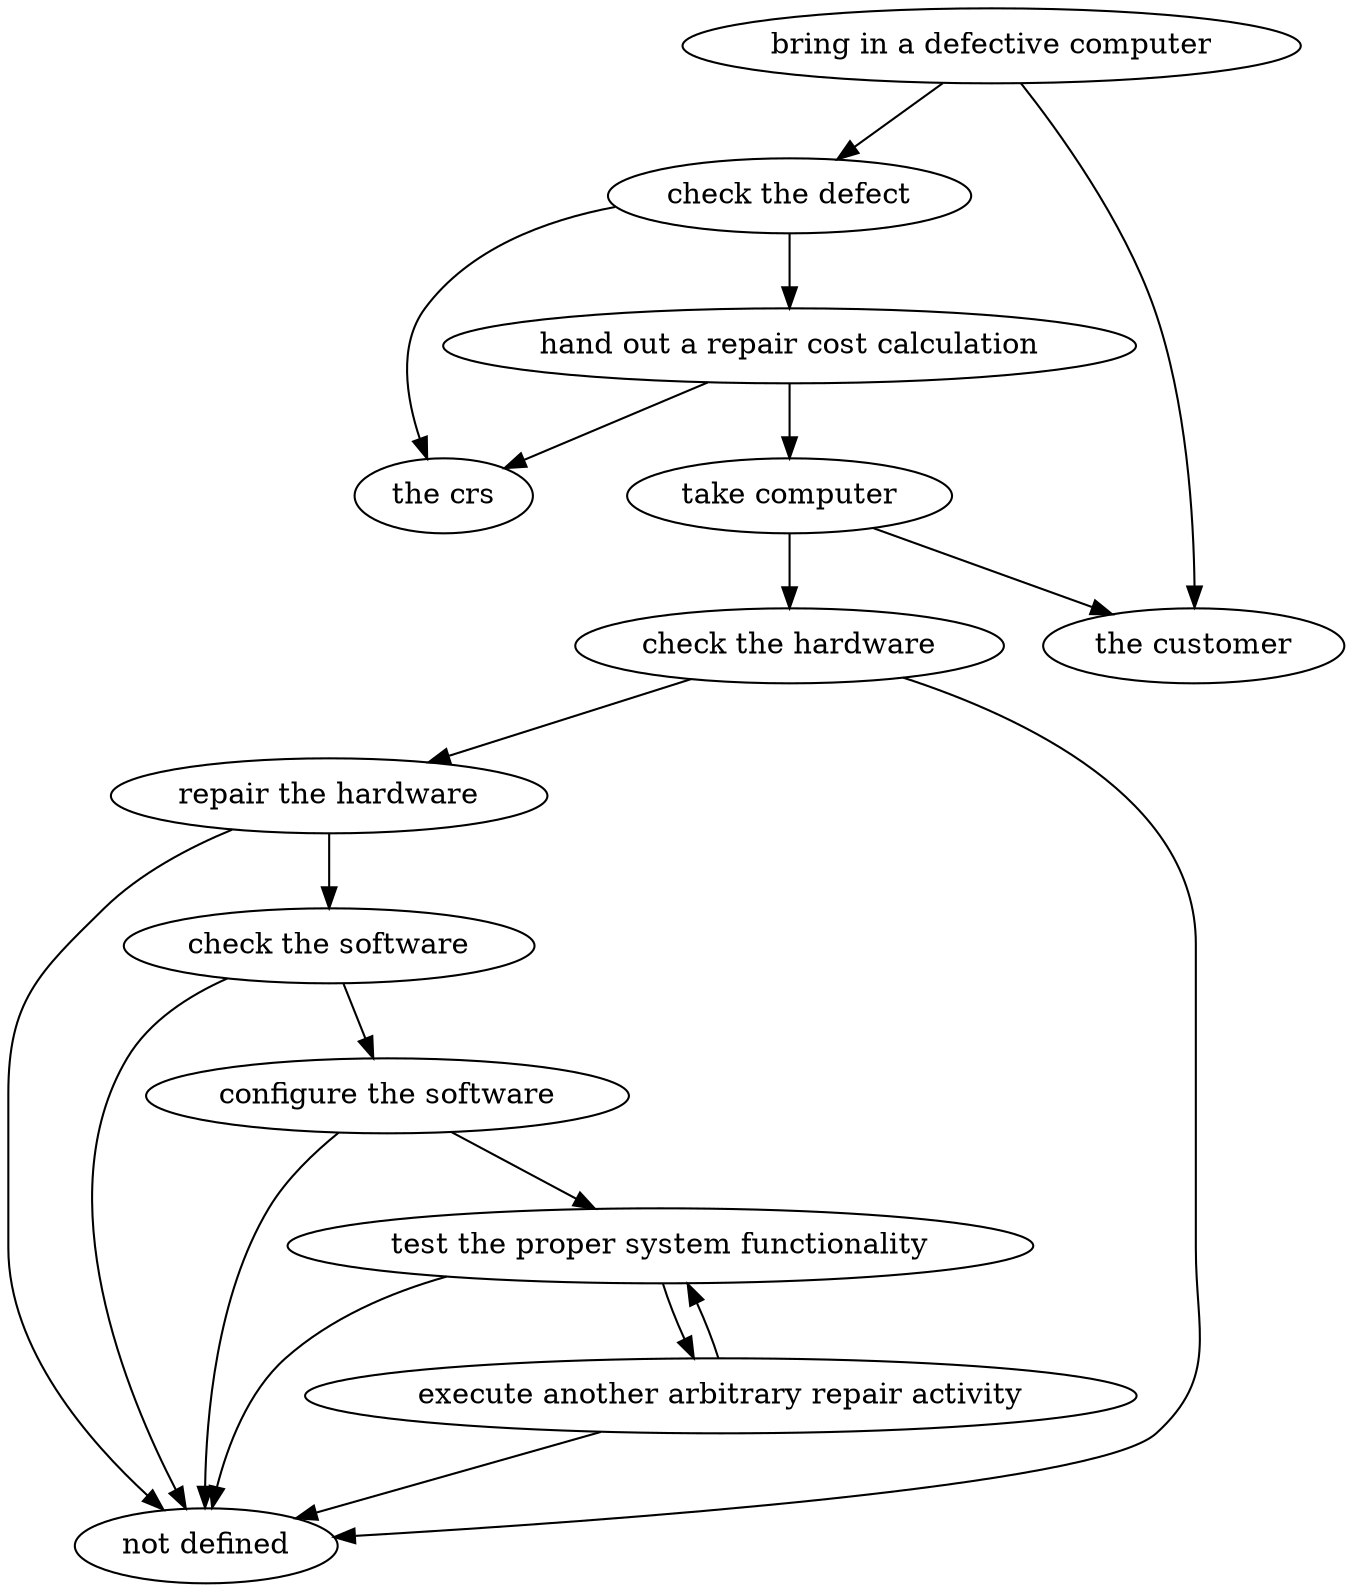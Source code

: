 strict digraph "doc-1.2" {
	graph [name="doc-1.2"];
	"bring in a defective computer"	[attrs="{'type': 'Activity', 'label': 'bring in a defective computer'}"];
	"check the defect"	[attrs="{'type': 'Activity', 'label': 'check the defect'}"];
	"bring in a defective computer" -> "check the defect"	[attrs="{'type': 'flow', 'label': 'flow'}"];
	"the customer"	[attrs="{'type': 'Actor', 'label': 'the customer'}"];
	"bring in a defective computer" -> "the customer"	[attrs="{'type': 'actor performer', 'label': 'actor performer'}"];
	"hand out a repair cost calculation"	[attrs="{'type': 'Activity', 'label': 'hand out a repair cost calculation'}"];
	"check the defect" -> "hand out a repair cost calculation"	[attrs="{'type': 'flow', 'label': 'flow'}"];
	"the crs"	[attrs="{'type': 'Actor', 'label': 'the crs'}"];
	"check the defect" -> "the crs"	[attrs="{'type': 'actor performer', 'label': 'actor performer'}"];
	"take computer"	[attrs="{'type': 'Activity', 'label': 'take computer'}"];
	"hand out a repair cost calculation" -> "take computer"	[attrs="{'type': 'flow', 'label': 'flow'}"];
	"hand out a repair cost calculation" -> "the crs"	[attrs="{'type': 'actor performer', 'label': 'actor performer'}"];
	"check the hardware"	[attrs="{'type': 'Activity', 'label': 'check the hardware'}"];
	"take computer" -> "check the hardware"	[attrs="{'type': 'flow', 'label': 'flow'}"];
	"take computer" -> "the customer"	[attrs="{'type': 'actor performer', 'label': 'actor performer'}"];
	"repair the hardware"	[attrs="{'type': 'Activity', 'label': 'repair the hardware'}"];
	"check the hardware" -> "repair the hardware"	[attrs="{'type': 'flow', 'label': 'flow'}"];
	"not defined"	[attrs="{'type': 'Actor', 'label': 'not defined'}"];
	"check the hardware" -> "not defined"	[attrs="{'type': 'actor performer', 'label': 'actor performer'}"];
	"check the software"	[attrs="{'type': 'Activity', 'label': 'check the software'}"];
	"repair the hardware" -> "check the software"	[attrs="{'type': 'flow', 'label': 'flow'}"];
	"repair the hardware" -> "not defined"	[attrs="{'type': 'actor performer', 'label': 'actor performer'}"];
	"configure the software"	[attrs="{'type': 'Activity', 'label': 'configure the software'}"];
	"check the software" -> "configure the software"	[attrs="{'type': 'flow', 'label': 'flow'}"];
	"check the software" -> "not defined"	[attrs="{'type': 'actor performer', 'label': 'actor performer'}"];
	"test the proper system functionality"	[attrs="{'type': 'Activity', 'label': 'test the proper system functionality'}"];
	"configure the software" -> "test the proper system functionality"	[attrs="{'type': 'flow', 'label': 'flow'}"];
	"configure the software" -> "not defined"	[attrs="{'type': 'actor performer', 'label': 'actor performer'}"];
	"execute another arbitrary repair activity"	[attrs="{'type': 'Activity', 'label': 'execute another arbitrary repair activity'}"];
	"test the proper system functionality" -> "execute another arbitrary repair activity"	[attrs="{'type': 'flow', 'label': 'flow'}"];
	"test the proper system functionality" -> "not defined"	[attrs="{'type': 'actor performer', 'label': 'actor performer'}"];
	"execute another arbitrary repair activity" -> "test the proper system functionality"	[attrs="{'type': 'flow', 'label': 'flow'}"];
	"execute another arbitrary repair activity" -> "not defined"	[attrs="{'type': 'actor performer', 'label': 'actor performer'}"];
}

